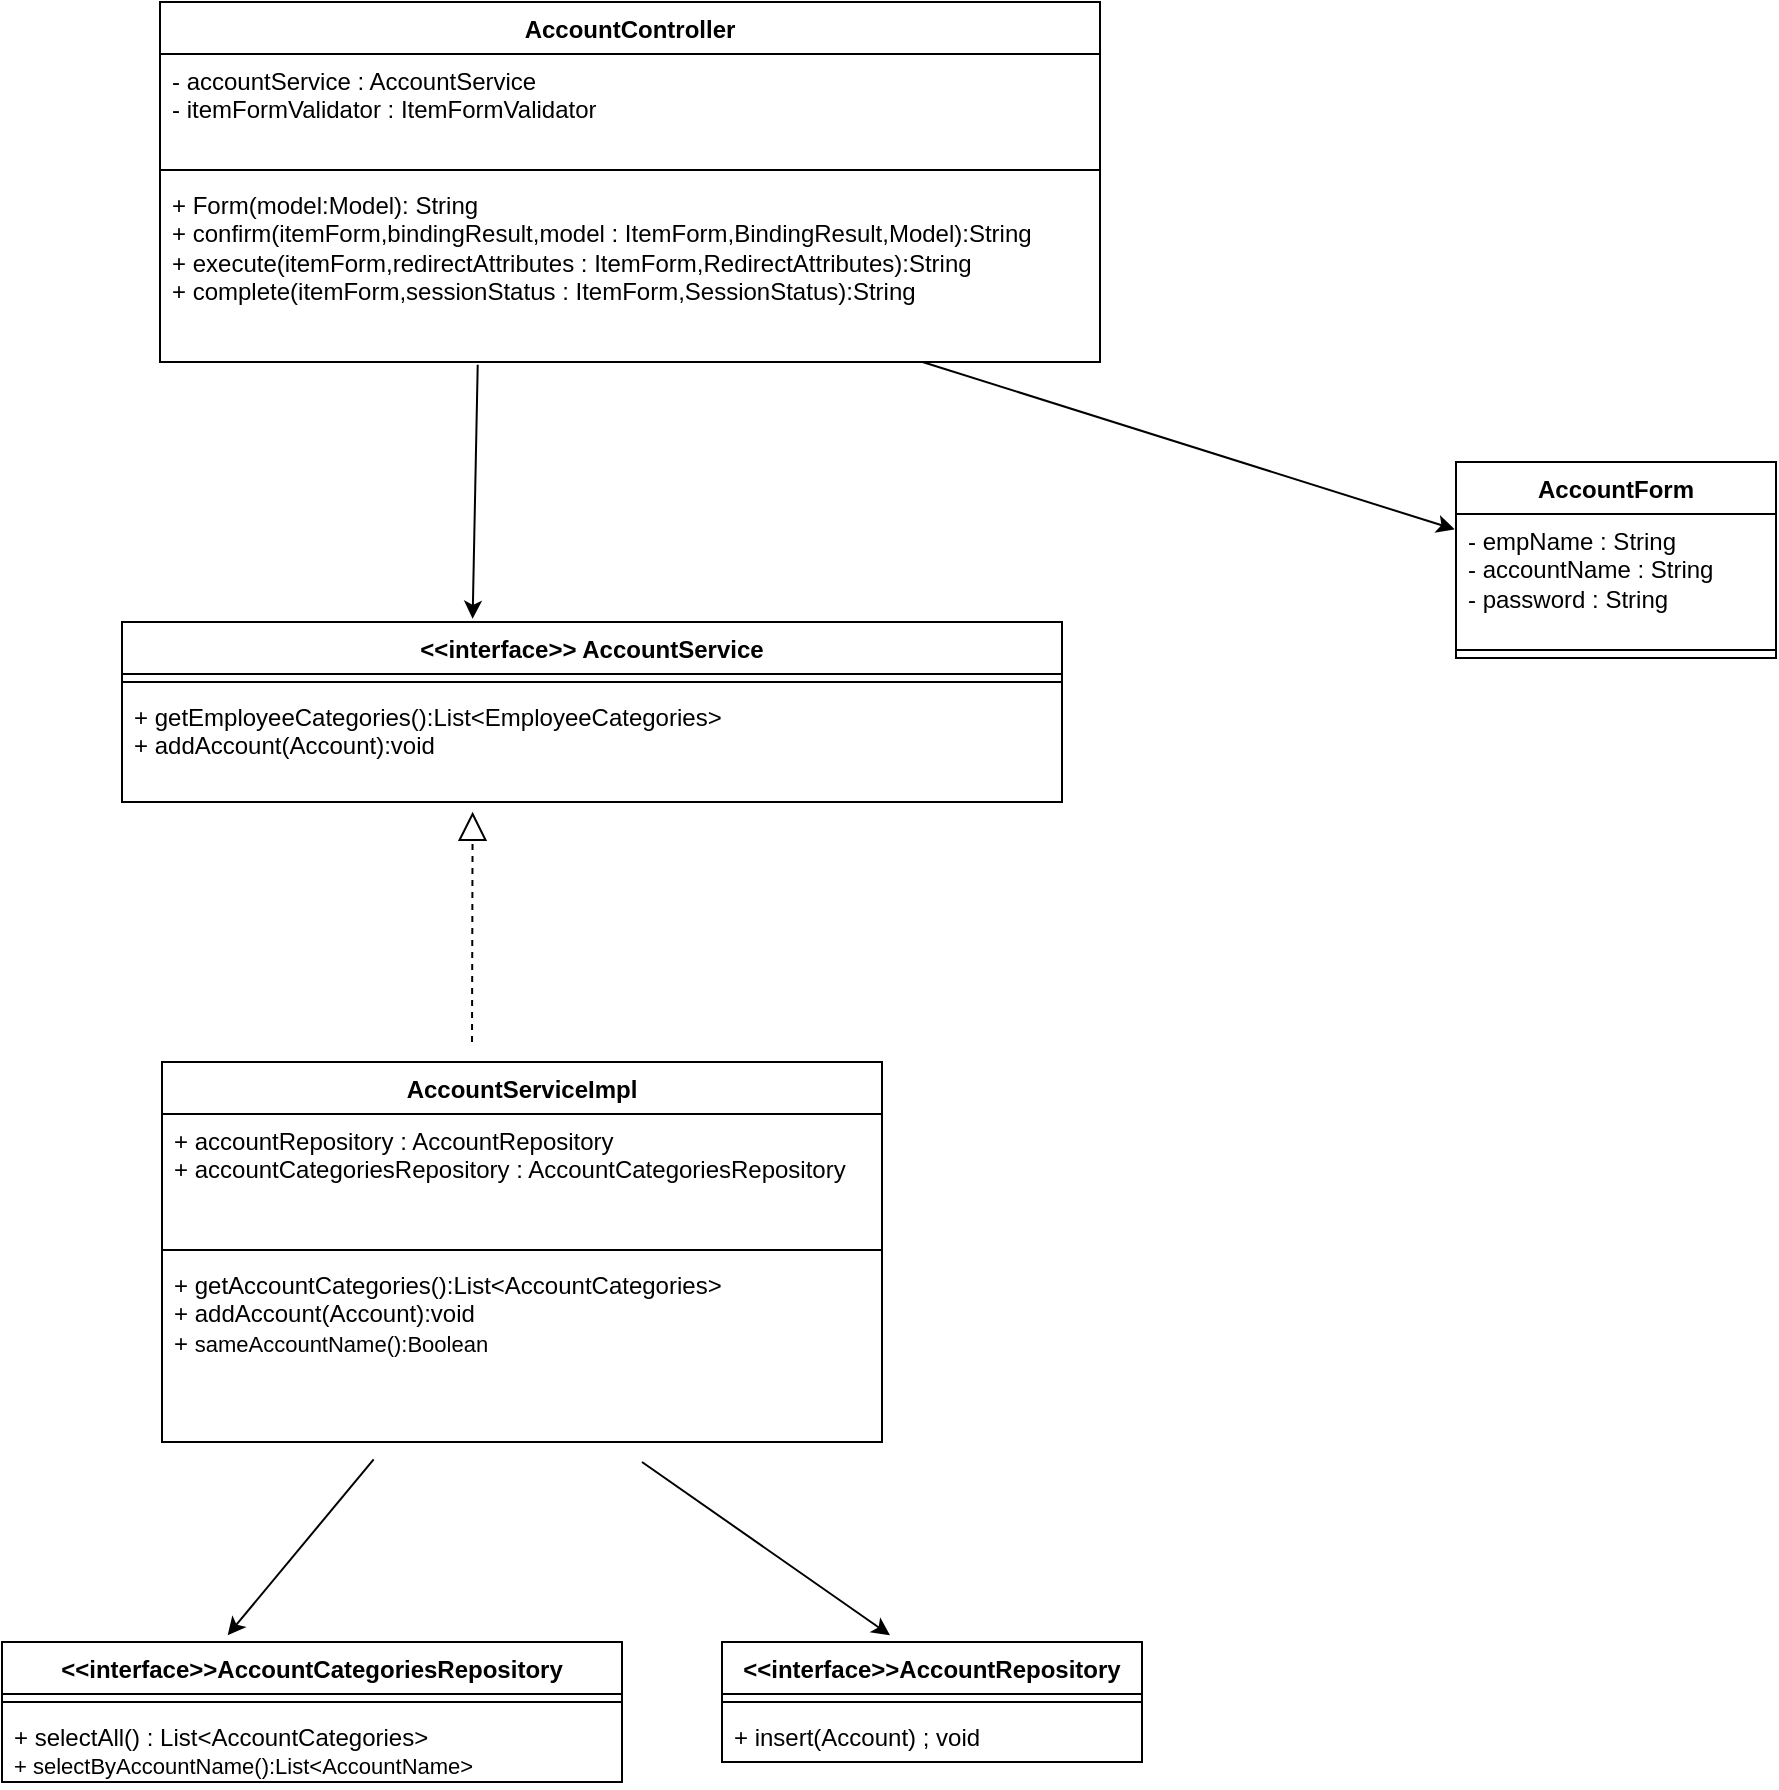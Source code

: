 <mxfile version="28.0.7">
  <diagram id="wHSrsOiqJCGeCq1696IS" name="UC009 クラス図">
    <mxGraphModel dx="1025" dy="451" grid="1" gridSize="10" guides="1" tooltips="1" connect="1" arrows="1" fold="1" page="1" pageScale="1" pageWidth="827" pageHeight="1169" math="0" shadow="0">
      <root>
        <mxCell id="0" />
        <mxCell id="1" parent="0" />
        <mxCell id="LN0LXFTyaYzdAfLFpLI3-5" value="&amp;lt;&amp;lt;interface&amp;gt;&amp;gt; AccountService&lt;div&gt;&lt;br&gt;&lt;/div&gt;" style="swimlane;fontStyle=1;align=center;verticalAlign=top;childLayout=stackLayout;horizontal=1;startSize=26;horizontalStack=0;resizeParent=1;resizeParentMax=0;resizeLast=0;collapsible=1;marginBottom=0;whiteSpace=wrap;html=1;" parent="1" vertex="1">
          <mxGeometry x="160" y="420" width="470" height="90" as="geometry">
            <mxRectangle x="10" y="520" width="200" height="40" as="alternateBounds" />
          </mxGeometry>
        </mxCell>
        <mxCell id="LN0LXFTyaYzdAfLFpLI3-7" value="" style="line;strokeWidth=1;fillColor=none;align=left;verticalAlign=middle;spacingTop=-1;spacingLeft=3;spacingRight=3;rotatable=0;labelPosition=right;points=[];portConstraint=eastwest;strokeColor=inherit;" parent="LN0LXFTyaYzdAfLFpLI3-5" vertex="1">
          <mxGeometry y="26" width="470" height="8" as="geometry" />
        </mxCell>
        <mxCell id="LN0LXFTyaYzdAfLFpLI3-8" value="+ getEmployeeCategories():List&amp;lt;EmployeeCategories&amp;gt;&lt;div&gt;+ addAccount(Account):void&lt;/div&gt;" style="text;strokeColor=none;fillColor=none;align=left;verticalAlign=top;spacingLeft=4;spacingRight=4;overflow=hidden;rotatable=0;points=[[0,0.5],[1,0.5]];portConstraint=eastwest;whiteSpace=wrap;html=1;" parent="LN0LXFTyaYzdAfLFpLI3-5" vertex="1">
          <mxGeometry y="34" width="470" height="56" as="geometry" />
        </mxCell>
        <mxCell id="LN0LXFTyaYzdAfLFpLI3-9" value="AccountController" style="swimlane;fontStyle=1;align=center;verticalAlign=top;childLayout=stackLayout;horizontal=1;startSize=26;horizontalStack=0;resizeParent=1;resizeParentMax=0;resizeLast=0;collapsible=1;marginBottom=0;whiteSpace=wrap;html=1;" parent="1" vertex="1">
          <mxGeometry x="179" y="110" width="470" height="180" as="geometry" />
        </mxCell>
        <mxCell id="LN0LXFTyaYzdAfLFpLI3-10" value="- accountService : AccountService&lt;div&gt;- itemFormValidator : ItemFormValidator&lt;/div&gt;" style="text;strokeColor=none;fillColor=none;align=left;verticalAlign=top;spacingLeft=4;spacingRight=4;overflow=hidden;rotatable=0;points=[[0,0.5],[1,0.5]];portConstraint=eastwest;whiteSpace=wrap;html=1;" parent="LN0LXFTyaYzdAfLFpLI3-9" vertex="1">
          <mxGeometry y="26" width="470" height="54" as="geometry" />
        </mxCell>
        <mxCell id="LN0LXFTyaYzdAfLFpLI3-11" value="" style="line;strokeWidth=1;fillColor=none;align=left;verticalAlign=middle;spacingTop=-1;spacingLeft=3;spacingRight=3;rotatable=0;labelPosition=right;points=[];portConstraint=eastwest;strokeColor=inherit;" parent="LN0LXFTyaYzdAfLFpLI3-9" vertex="1">
          <mxGeometry y="80" width="470" height="8" as="geometry" />
        </mxCell>
        <mxCell id="LN0LXFTyaYzdAfLFpLI3-12" value="+ Form(model:Model): String&lt;div&gt;+ confirm(itemForm,bindingResult,model : ItemForm,BindingResult,Model):String&lt;/div&gt;&lt;div&gt;+ execute(itemForm,redirectAttributes : ItemForm,R&lt;span style=&quot;background-color: transparent; color: light-dark(rgb(0, 0, 0), rgb(255, 255, 255));&quot;&gt;edirectAttributes&lt;/span&gt;&lt;span style=&quot;background-color: transparent; color: light-dark(rgb(0, 0, 0), rgb(255, 255, 255));&quot;&gt;):String&lt;/span&gt;&lt;/div&gt;&lt;div&gt;+ complete(itemForm,sessionStatus : ItemForm,SessionStatus):String&lt;/div&gt;" style="text;strokeColor=none;fillColor=none;align=left;verticalAlign=top;spacingLeft=4;spacingRight=4;overflow=hidden;rotatable=0;points=[[0,0.5],[1,0.5]];portConstraint=eastwest;whiteSpace=wrap;html=1;" parent="LN0LXFTyaYzdAfLFpLI3-9" vertex="1">
          <mxGeometry y="88" width="470" height="92" as="geometry" />
        </mxCell>
        <mxCell id="LN0LXFTyaYzdAfLFpLI3-13" value="AccountForm" style="swimlane;fontStyle=1;align=center;verticalAlign=top;childLayout=stackLayout;horizontal=1;startSize=26;horizontalStack=0;resizeParent=1;resizeParentMax=0;resizeLast=0;collapsible=1;marginBottom=0;whiteSpace=wrap;html=1;" parent="1" vertex="1">
          <mxGeometry x="827" y="340" width="160" height="98" as="geometry" />
        </mxCell>
        <mxCell id="LN0LXFTyaYzdAfLFpLI3-14" value="- empName : String&lt;div&gt;- accountName : String&lt;/div&gt;&lt;div&gt;- password : String&lt;/div&gt;" style="text;strokeColor=none;fillColor=none;align=left;verticalAlign=top;spacingLeft=4;spacingRight=4;overflow=hidden;rotatable=0;points=[[0,0.5],[1,0.5]];portConstraint=eastwest;whiteSpace=wrap;html=1;" parent="LN0LXFTyaYzdAfLFpLI3-13" vertex="1">
          <mxGeometry y="26" width="160" height="64" as="geometry" />
        </mxCell>
        <mxCell id="LN0LXFTyaYzdAfLFpLI3-15" value="" style="line;strokeWidth=1;fillColor=none;align=left;verticalAlign=middle;spacingTop=-1;spacingLeft=3;spacingRight=3;rotatable=0;labelPosition=right;points=[];portConstraint=eastwest;strokeColor=inherit;" parent="LN0LXFTyaYzdAfLFpLI3-13" vertex="1">
          <mxGeometry y="90" width="160" height="8" as="geometry" />
        </mxCell>
        <mxCell id="LN0LXFTyaYzdAfLFpLI3-21" value="AccountServiceImpl" style="swimlane;fontStyle=1;align=center;verticalAlign=top;childLayout=stackLayout;horizontal=1;startSize=26;horizontalStack=0;resizeParent=1;resizeParentMax=0;resizeLast=0;collapsible=1;marginBottom=0;whiteSpace=wrap;html=1;" parent="1" vertex="1">
          <mxGeometry x="180" y="640" width="360" height="190" as="geometry" />
        </mxCell>
        <mxCell id="LN0LXFTyaYzdAfLFpLI3-22" value="+ accountRepository : AccountRepository&lt;div&gt;+ accountCategoriesRepository : A&lt;span style=&quot;background-color: transparent; color: light-dark(rgb(0, 0, 0), rgb(255, 255, 255));&quot;&gt;ccountCategoriesRepository&lt;/span&gt;&lt;span style=&quot;background-color: transparent; color: light-dark(rgb(0, 0, 0), rgb(255, 255, 255));&quot;&gt;&amp;nbsp;&lt;/span&gt;&lt;/div&gt;" style="text;strokeColor=none;fillColor=none;align=left;verticalAlign=top;spacingLeft=4;spacingRight=4;overflow=hidden;rotatable=0;points=[[0,0.5],[1,0.5]];portConstraint=eastwest;whiteSpace=wrap;html=1;" parent="LN0LXFTyaYzdAfLFpLI3-21" vertex="1">
          <mxGeometry y="26" width="360" height="64" as="geometry" />
        </mxCell>
        <mxCell id="LN0LXFTyaYzdAfLFpLI3-23" value="" style="line;strokeWidth=1;fillColor=none;align=left;verticalAlign=middle;spacingTop=-1;spacingLeft=3;spacingRight=3;rotatable=0;labelPosition=right;points=[];portConstraint=eastwest;strokeColor=inherit;" parent="LN0LXFTyaYzdAfLFpLI3-21" vertex="1">
          <mxGeometry y="90" width="360" height="8" as="geometry" />
        </mxCell>
        <mxCell id="LN0LXFTyaYzdAfLFpLI3-24" value="+ getAccountCategories():List&amp;lt;AccountCategories&amp;gt;&lt;div&gt;+ addAccount(Account):void&lt;/div&gt;&lt;div&gt;+&amp;nbsp;&lt;span style=&quot;background-color: rgb(255, 255, 255); font-size: 11px; text-align: center; text-wrap-mode: nowrap; color: light-dark(rgb(0, 0, 0), rgb(255, 255, 255));&quot;&gt;sameAccountName():Boolean&lt;/span&gt;&lt;/div&gt;&lt;div&gt;&lt;br&gt;&lt;/div&gt;" style="text;strokeColor=none;fillColor=none;align=left;verticalAlign=top;spacingLeft=4;spacingRight=4;overflow=hidden;rotatable=0;points=[[0,0.5],[1,0.5]];portConstraint=eastwest;whiteSpace=wrap;html=1;" parent="LN0LXFTyaYzdAfLFpLI3-21" vertex="1">
          <mxGeometry y="98" width="360" height="92" as="geometry" />
        </mxCell>
        <mxCell id="sCUTxpK51lz4mbgS00I6-1" value="&amp;lt;&amp;lt;interface&amp;gt;&amp;gt;AccountCategoriesRepository" style="swimlane;fontStyle=1;align=center;verticalAlign=top;childLayout=stackLayout;horizontal=1;startSize=26;horizontalStack=0;resizeParent=1;resizeParentMax=0;resizeLast=0;collapsible=1;marginBottom=0;whiteSpace=wrap;html=1;" parent="1" vertex="1">
          <mxGeometry x="100" y="930" width="310" height="70" as="geometry" />
        </mxCell>
        <mxCell id="sCUTxpK51lz4mbgS00I6-3" value="" style="line;strokeWidth=1;fillColor=none;align=left;verticalAlign=middle;spacingTop=-1;spacingLeft=3;spacingRight=3;rotatable=0;labelPosition=right;points=[];portConstraint=eastwest;strokeColor=inherit;" parent="sCUTxpK51lz4mbgS00I6-1" vertex="1">
          <mxGeometry y="26" width="310" height="8" as="geometry" />
        </mxCell>
        <mxCell id="sCUTxpK51lz4mbgS00I6-4" value="+ selectAll() : List&amp;lt;AccountCategories&amp;gt;&lt;div&gt;&lt;div&gt;&lt;span style=&quot;background-color: rgb(255, 255, 255); font-size: 11px; text-align: center; text-wrap-mode: nowrap; color: light-dark(rgb(0, 0, 0), rgb(255, 255, 255));&quot;&gt;+&amp;nbsp;&lt;/span&gt;&lt;span style=&quot;background-color: rgb(255, 255, 255); font-size: 11px; text-align: center; text-wrap-mode: nowrap; color: light-dark(rgb(0, 0, 0), rgb(255, 255, 255));&quot;&gt;selectByAccountName&lt;/span&gt;&lt;span style=&quot;font-size: 11px; text-align: center; text-wrap-mode: nowrap; background-color: transparent; color: light-dark(rgb(0, 0, 0), rgb(255, 255, 255));&quot;&gt;():List&amp;lt;AccountName&amp;gt;&lt;/span&gt;&lt;/div&gt;&lt;div&gt;&lt;br&gt;&lt;/div&gt;&lt;/div&gt;" style="text;strokeColor=none;fillColor=none;align=left;verticalAlign=top;spacingLeft=4;spacingRight=4;overflow=hidden;rotatable=0;points=[[0,0.5],[1,0.5]];portConstraint=eastwest;whiteSpace=wrap;html=1;" parent="sCUTxpK51lz4mbgS00I6-1" vertex="1">
          <mxGeometry y="34" width="310" height="36" as="geometry" />
        </mxCell>
        <mxCell id="sCUTxpK51lz4mbgS00I6-5" value="&amp;lt;&amp;lt;interface&amp;gt;&amp;gt;AccountRepository" style="swimlane;fontStyle=1;align=center;verticalAlign=top;childLayout=stackLayout;horizontal=1;startSize=26;horizontalStack=0;resizeParent=1;resizeParentMax=0;resizeLast=0;collapsible=1;marginBottom=0;whiteSpace=wrap;html=1;" parent="1" vertex="1">
          <mxGeometry x="460" y="930" width="210" height="60" as="geometry" />
        </mxCell>
        <mxCell id="sCUTxpK51lz4mbgS00I6-7" value="" style="line;strokeWidth=1;fillColor=none;align=left;verticalAlign=middle;spacingTop=-1;spacingLeft=3;spacingRight=3;rotatable=0;labelPosition=right;points=[];portConstraint=eastwest;strokeColor=inherit;" parent="sCUTxpK51lz4mbgS00I6-5" vertex="1">
          <mxGeometry y="26" width="210" height="8" as="geometry" />
        </mxCell>
        <mxCell id="sCUTxpK51lz4mbgS00I6-8" value="+ insert(Account) ; void" style="text;strokeColor=none;fillColor=none;align=left;verticalAlign=top;spacingLeft=4;spacingRight=4;overflow=hidden;rotatable=0;points=[[0,0.5],[1,0.5]];portConstraint=eastwest;whiteSpace=wrap;html=1;" parent="sCUTxpK51lz4mbgS00I6-5" vertex="1">
          <mxGeometry y="34" width="210" height="26" as="geometry" />
        </mxCell>
        <mxCell id="U2aAuRXwoNtXRzY1ZKUq-1" value="" style="endArrow=classic;html=1;rounded=0;exitX=0.338;exitY=1.015;exitDx=0;exitDy=0;exitPerimeter=0;entryX=0.373;entryY=-0.018;entryDx=0;entryDy=0;entryPerimeter=0;" parent="1" source="LN0LXFTyaYzdAfLFpLI3-12" target="LN0LXFTyaYzdAfLFpLI3-5" edge="1">
          <mxGeometry width="50" height="50" relative="1" as="geometry">
            <mxPoint x="330" y="350" as="sourcePoint" />
            <mxPoint x="380" y="300" as="targetPoint" />
          </mxGeometry>
        </mxCell>
        <mxCell id="U2aAuRXwoNtXRzY1ZKUq-2" value="" style="endArrow=classic;html=1;rounded=0;entryX=-0.004;entryY=0.12;entryDx=0;entryDy=0;entryPerimeter=0;" parent="1" source="LN0LXFTyaYzdAfLFpLI3-12" target="LN0LXFTyaYzdAfLFpLI3-14" edge="1">
          <mxGeometry width="50" height="50" relative="1" as="geometry">
            <mxPoint x="763" y="260" as="sourcePoint" />
            <mxPoint x="760" y="387" as="targetPoint" />
          </mxGeometry>
        </mxCell>
        <mxCell id="U2aAuRXwoNtXRzY1ZKUq-5" value="" style="endArrow=block;dashed=1;endFill=0;endSize=12;html=1;rounded=0;entryX=0.373;entryY=1.087;entryDx=0;entryDy=0;entryPerimeter=0;" parent="1" target="LN0LXFTyaYzdAfLFpLI3-8" edge="1">
          <mxGeometry width="160" relative="1" as="geometry">
            <mxPoint x="335" y="630" as="sourcePoint" />
            <mxPoint x="420" y="590" as="targetPoint" />
          </mxGeometry>
        </mxCell>
        <mxCell id="U2aAuRXwoNtXRzY1ZKUq-6" value="" style="endArrow=classic;html=1;rounded=0;exitX=0.294;exitY=1.094;exitDx=0;exitDy=0;exitPerimeter=0;entryX=0.364;entryY=-0.048;entryDx=0;entryDy=0;entryPerimeter=0;" parent="1" source="LN0LXFTyaYzdAfLFpLI3-24" target="sCUTxpK51lz4mbgS00I6-1" edge="1">
          <mxGeometry width="50" height="50" relative="1" as="geometry">
            <mxPoint x="190" y="880" as="sourcePoint" />
            <mxPoint x="240" y="830" as="targetPoint" />
          </mxGeometry>
        </mxCell>
        <mxCell id="U2aAuRXwoNtXRzY1ZKUq-7" value="" style="endArrow=classic;html=1;rounded=0;entryX=0.4;entryY=-0.056;entryDx=0;entryDy=0;entryPerimeter=0;" parent="1" target="sCUTxpK51lz4mbgS00I6-5" edge="1">
          <mxGeometry width="50" height="50" relative="1" as="geometry">
            <mxPoint x="420" y="840" as="sourcePoint" />
            <mxPoint x="520" y="820" as="targetPoint" />
          </mxGeometry>
        </mxCell>
      </root>
    </mxGraphModel>
  </diagram>
</mxfile>
